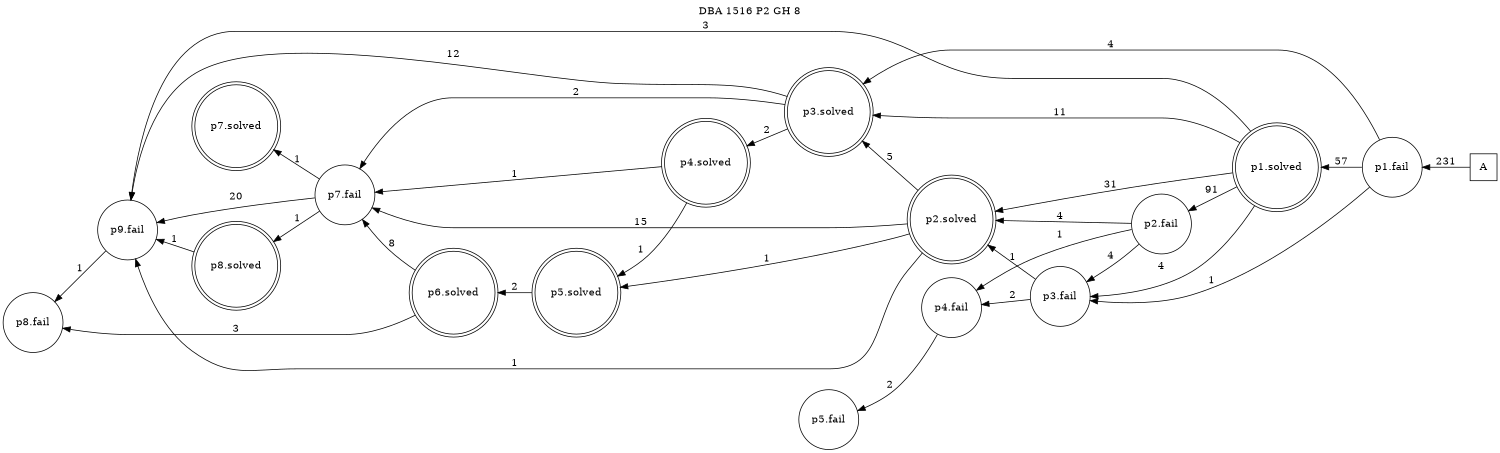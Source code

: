 digraph DBA_1516_P2_GH_8_GOOD {
labelloc="tl"
label= " DBA 1516 P2 GH 8 "
rankdir="RL";
graph [ size=" 10 , 10 !"]

"A" [shape="square" label="A"]
"p1.fail" [shape="circle" label="p1.fail"]
"p1.solved" [shape="doublecircle" label="p1.solved"]
"p2.fail" [shape="circle" label="p2.fail"]
"p3.fail" [shape="circle" label="p3.fail"]
"p4.fail" [shape="circle" label="p4.fail"]
"p5.fail" [shape="circle" label="p5.fail"]
"p2.solved" [shape="doublecircle" label="p2.solved"]
"p3.solved" [shape="doublecircle" label="p3.solved"]
"p4.solved" [shape="doublecircle" label="p4.solved"]
"p5.solved" [shape="doublecircle" label="p5.solved"]
"p6.solved" [shape="doublecircle" label="p6.solved"]
"p7.fail" [shape="circle" label="p7.fail"]
"p8.solved" [shape="doublecircle" label="p8.solved"]
"p9.fail" [shape="circle" label="p9.fail"]
"p8.fail" [shape="circle" label="p8.fail"]
"p7.solved" [shape="doublecircle" label="p7.solved"]
"A" -> "p1.fail" [ label=231]
"p1.fail" -> "p1.solved" [ label=57]
"p1.fail" -> "p3.fail" [ label=1]
"p1.fail" -> "p3.solved" [ label=4]
"p1.solved" -> "p2.fail" [ label=91]
"p1.solved" -> "p3.fail" [ label=4]
"p1.solved" -> "p2.solved" [ label=31]
"p1.solved" -> "p3.solved" [ label=11]
"p1.solved" -> "p9.fail" [ label=3]
"p2.fail" -> "p3.fail" [ label=4]
"p2.fail" -> "p4.fail" [ label=1]
"p2.fail" -> "p2.solved" [ label=4]
"p3.fail" -> "p4.fail" [ label=2]
"p3.fail" -> "p2.solved" [ label=1]
"p4.fail" -> "p5.fail" [ label=2]
"p2.solved" -> "p3.solved" [ label=5]
"p2.solved" -> "p5.solved" [ label=1]
"p2.solved" -> "p7.fail" [ label=15]
"p2.solved" -> "p9.fail" [ label=1]
"p3.solved" -> "p4.solved" [ label=2]
"p3.solved" -> "p7.fail" [ label=2]
"p3.solved" -> "p9.fail" [ label=12]
"p4.solved" -> "p5.solved" [ label=1]
"p4.solved" -> "p7.fail" [ label=1]
"p5.solved" -> "p6.solved" [ label=2]
"p6.solved" -> "p7.fail" [ label=8]
"p6.solved" -> "p8.fail" [ label=3]
"p7.fail" -> "p8.solved" [ label=1]
"p7.fail" -> "p9.fail" [ label=20]
"p7.fail" -> "p7.solved" [ label=1]
"p8.solved" -> "p9.fail" [ label=1]
"p9.fail" -> "p8.fail" [ label=1]
}
